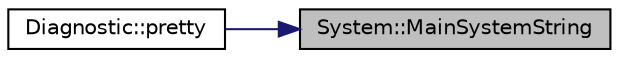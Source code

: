 digraph "System::MainSystemString"
{
 // LATEX_PDF_SIZE
  edge [fontname="Helvetica",fontsize="10",labelfontname="Helvetica",labelfontsize="10"];
  node [fontname="Helvetica",fontsize="10",shape=record];
  rankdir="RL";
  Node1 [label="System::MainSystemString",height=0.2,width=0.4,color="black", fillcolor="grey75", style="filled", fontcolor="black",tooltip="Convert System::MainSystem to human readable string."];
  Node1 -> Node2 [dir="back",color="midnightblue",fontsize="10",style="solid",fontname="Helvetica"];
  Node2 [label="Diagnostic::pretty",height=0.2,width=0.4,color="black", fillcolor="white", style="filled",URL="$classDiagnostic.html#a6b99896d189da5156980d50ed2b83b50",tooltip="Generate human readable string of a diagnostic."];
}
